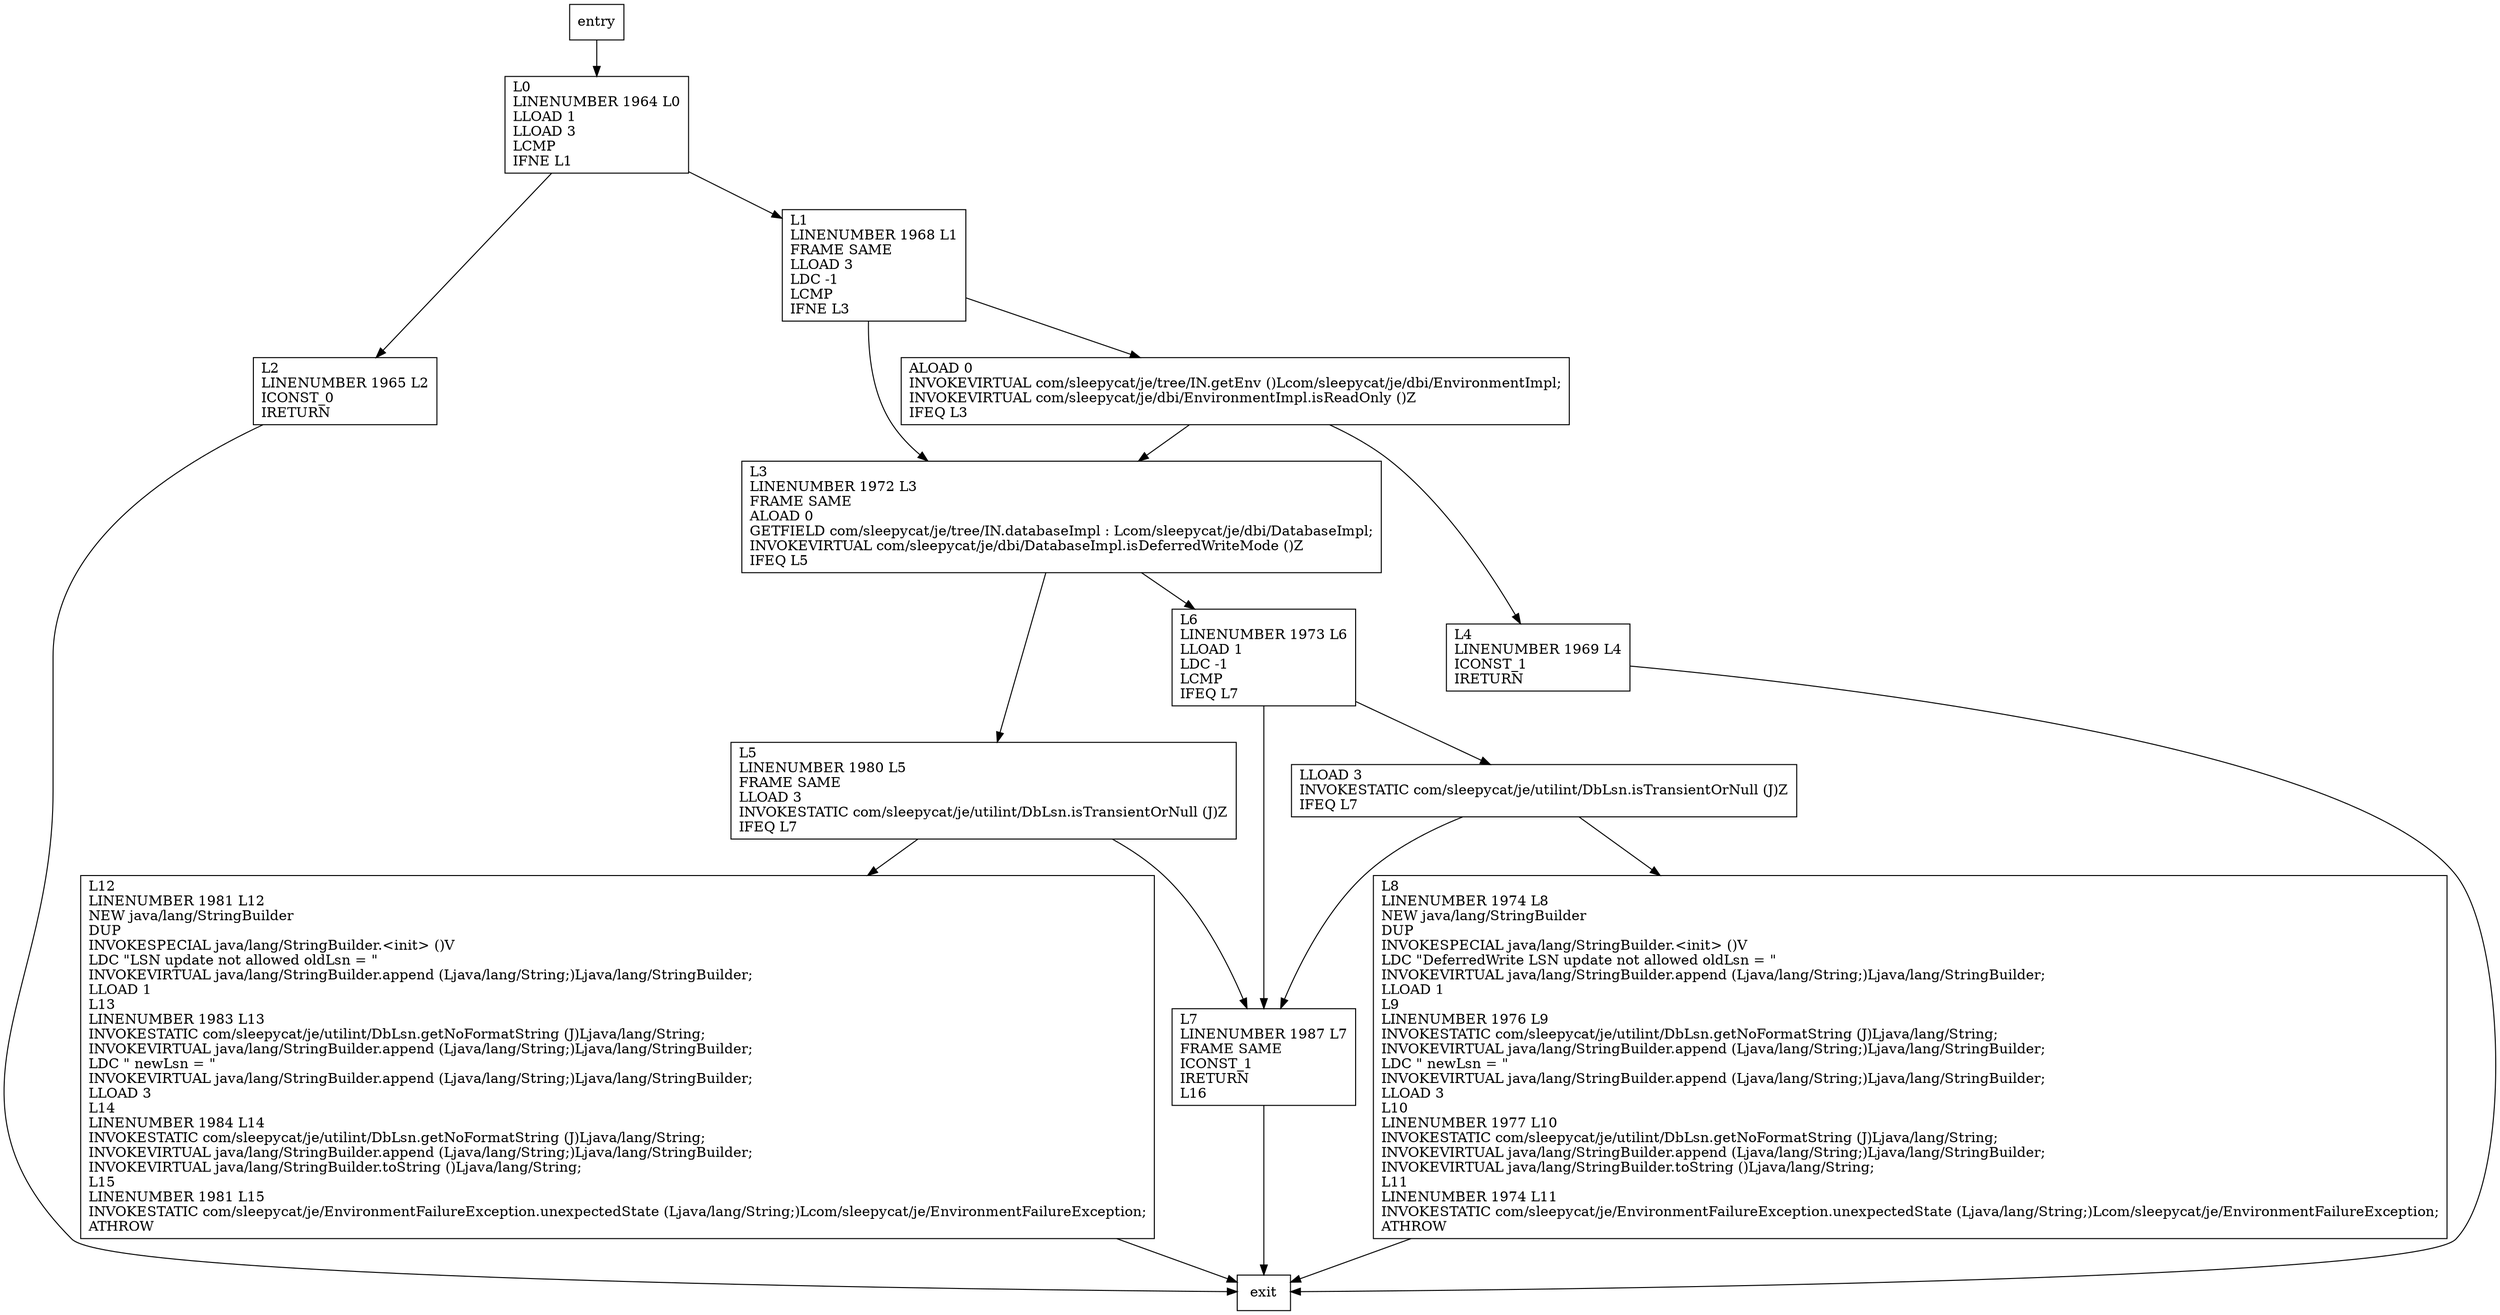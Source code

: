 digraph shouldUpdateLsn {
node [shape=record];
1690937419 [label="L2\lLINENUMBER 1965 L2\lICONST_0\lIRETURN\l"];
866648255 [label="ALOAD 0\lINVOKEVIRTUAL com/sleepycat/je/tree/IN.getEnv ()Lcom/sleepycat/je/dbi/EnvironmentImpl;\lINVOKEVIRTUAL com/sleepycat/je/dbi/EnvironmentImpl.isReadOnly ()Z\lIFEQ L3\l"];
1775830723 [label="L6\lLINENUMBER 1973 L6\lLLOAD 1\lLDC -1\lLCMP\lIFEQ L7\l"];
1395640699 [label="L7\lLINENUMBER 1987 L7\lFRAME SAME\lICONST_1\lIRETURN\lL16\l"];
2039279776 [label="L12\lLINENUMBER 1981 L12\lNEW java/lang/StringBuilder\lDUP\lINVOKESPECIAL java/lang/StringBuilder.\<init\> ()V\lLDC \"LSN update not allowed oldLsn = \"\lINVOKEVIRTUAL java/lang/StringBuilder.append (Ljava/lang/String;)Ljava/lang/StringBuilder;\lLLOAD 1\lL13\lLINENUMBER 1983 L13\lINVOKESTATIC com/sleepycat/je/utilint/DbLsn.getNoFormatString (J)Ljava/lang/String;\lINVOKEVIRTUAL java/lang/StringBuilder.append (Ljava/lang/String;)Ljava/lang/StringBuilder;\lLDC \" newLsn = \"\lINVOKEVIRTUAL java/lang/StringBuilder.append (Ljava/lang/String;)Ljava/lang/StringBuilder;\lLLOAD 3\lL14\lLINENUMBER 1984 L14\lINVOKESTATIC com/sleepycat/je/utilint/DbLsn.getNoFormatString (J)Ljava/lang/String;\lINVOKEVIRTUAL java/lang/StringBuilder.append (Ljava/lang/String;)Ljava/lang/StringBuilder;\lINVOKEVIRTUAL java/lang/StringBuilder.toString ()Ljava/lang/String;\lL15\lLINENUMBER 1981 L15\lINVOKESTATIC com/sleepycat/je/EnvironmentFailureException.unexpectedState (Ljava/lang/String;)Lcom/sleepycat/je/EnvironmentFailureException;\lATHROW\l"];
436890993 [label="L4\lLINENUMBER 1969 L4\lICONST_1\lIRETURN\l"];
1864146772 [label="L5\lLINENUMBER 1980 L5\lFRAME SAME\lLLOAD 3\lINVOKESTATIC com/sleepycat/je/utilint/DbLsn.isTransientOrNull (J)Z\lIFEQ L7\l"];
1480723061 [label="L8\lLINENUMBER 1974 L8\lNEW java/lang/StringBuilder\lDUP\lINVOKESPECIAL java/lang/StringBuilder.\<init\> ()V\lLDC \"DeferredWrite LSN update not allowed oldLsn = \"\lINVOKEVIRTUAL java/lang/StringBuilder.append (Ljava/lang/String;)Ljava/lang/StringBuilder;\lLLOAD 1\lL9\lLINENUMBER 1976 L9\lINVOKESTATIC com/sleepycat/je/utilint/DbLsn.getNoFormatString (J)Ljava/lang/String;\lINVOKEVIRTUAL java/lang/StringBuilder.append (Ljava/lang/String;)Ljava/lang/StringBuilder;\lLDC \" newLsn = \"\lINVOKEVIRTUAL java/lang/StringBuilder.append (Ljava/lang/String;)Ljava/lang/StringBuilder;\lLLOAD 3\lL10\lLINENUMBER 1977 L10\lINVOKESTATIC com/sleepycat/je/utilint/DbLsn.getNoFormatString (J)Ljava/lang/String;\lINVOKEVIRTUAL java/lang/StringBuilder.append (Ljava/lang/String;)Ljava/lang/StringBuilder;\lINVOKEVIRTUAL java/lang/StringBuilder.toString ()Ljava/lang/String;\lL11\lLINENUMBER 1974 L11\lINVOKESTATIC com/sleepycat/je/EnvironmentFailureException.unexpectedState (Ljava/lang/String;)Lcom/sleepycat/je/EnvironmentFailureException;\lATHROW\l"];
445075135 [label="LLOAD 3\lINVOKESTATIC com/sleepycat/je/utilint/DbLsn.isTransientOrNull (J)Z\lIFEQ L7\l"];
1278340239 [label="L0\lLINENUMBER 1964 L0\lLLOAD 1\lLLOAD 3\lLCMP\lIFNE L1\l"];
1953509990 [label="L1\lLINENUMBER 1968 L1\lFRAME SAME\lLLOAD 3\lLDC -1\lLCMP\lIFNE L3\l"];
1883164579 [label="L3\lLINENUMBER 1972 L3\lFRAME SAME\lALOAD 0\lGETFIELD com/sleepycat/je/tree/IN.databaseImpl : Lcom/sleepycat/je/dbi/DatabaseImpl;\lINVOKEVIRTUAL com/sleepycat/je/dbi/DatabaseImpl.isDeferredWriteMode ()Z\lIFEQ L5\l"];
entry;
exit;
1690937419 -> exit;
1775830723 -> 1395640699;
1775830723 -> 445075135;
2039279776 -> exit;
436890993 -> exit;
445075135 -> 1395640699;
445075135 -> 1480723061;
1278340239 -> 1690937419;
1278340239 -> 1953509990;
1953509990 -> 866648255;
1953509990 -> 1883164579;
entry -> 1278340239;
866648255 -> 436890993;
866648255 -> 1883164579;
1395640699 -> exit;
1864146772 -> 1395640699;
1864146772 -> 2039279776;
1480723061 -> exit;
1883164579 -> 1775830723;
1883164579 -> 1864146772;
}
